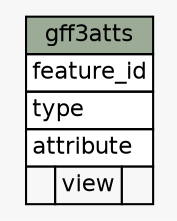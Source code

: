 // dot 2.38.0 on Mac OS X 10.9.3
// SchemaSpy rev 590
digraph "gff3atts" {
  graph [
    rankdir="RL"
    bgcolor="#f7f7f7"
    nodesep="0.18"
    ranksep="0.46"
    fontname="Helvetica"
    fontsize="11"
  ];
  node [
    fontname="Helvetica"
    fontsize="11"
    shape="plaintext"
  ];
  edge [
    arrowsize="0.8"
  ];
  "gff3atts" [
    label=<
    <TABLE BORDER="0" CELLBORDER="1" CELLSPACING="0" BGCOLOR="#ffffff">
      <TR><TD COLSPAN="3" BGCOLOR="#9bab96" ALIGN="CENTER">gff3atts</TD></TR>
      <TR><TD PORT="feature_id" COLSPAN="3" ALIGN="LEFT">feature_id</TD></TR>
      <TR><TD PORT="type" COLSPAN="3" ALIGN="LEFT">type</TD></TR>
      <TR><TD PORT="attribute" COLSPAN="3" ALIGN="LEFT">attribute</TD></TR>
      <TR><TD ALIGN="LEFT" BGCOLOR="#f7f7f7">  </TD><TD ALIGN="RIGHT" BGCOLOR="#f7f7f7">view</TD><TD ALIGN="RIGHT" BGCOLOR="#f7f7f7">  </TD></TR>
    </TABLE>>
    URL="tables/gff3atts.html"
    tooltip="gff3atts"
  ];
}
